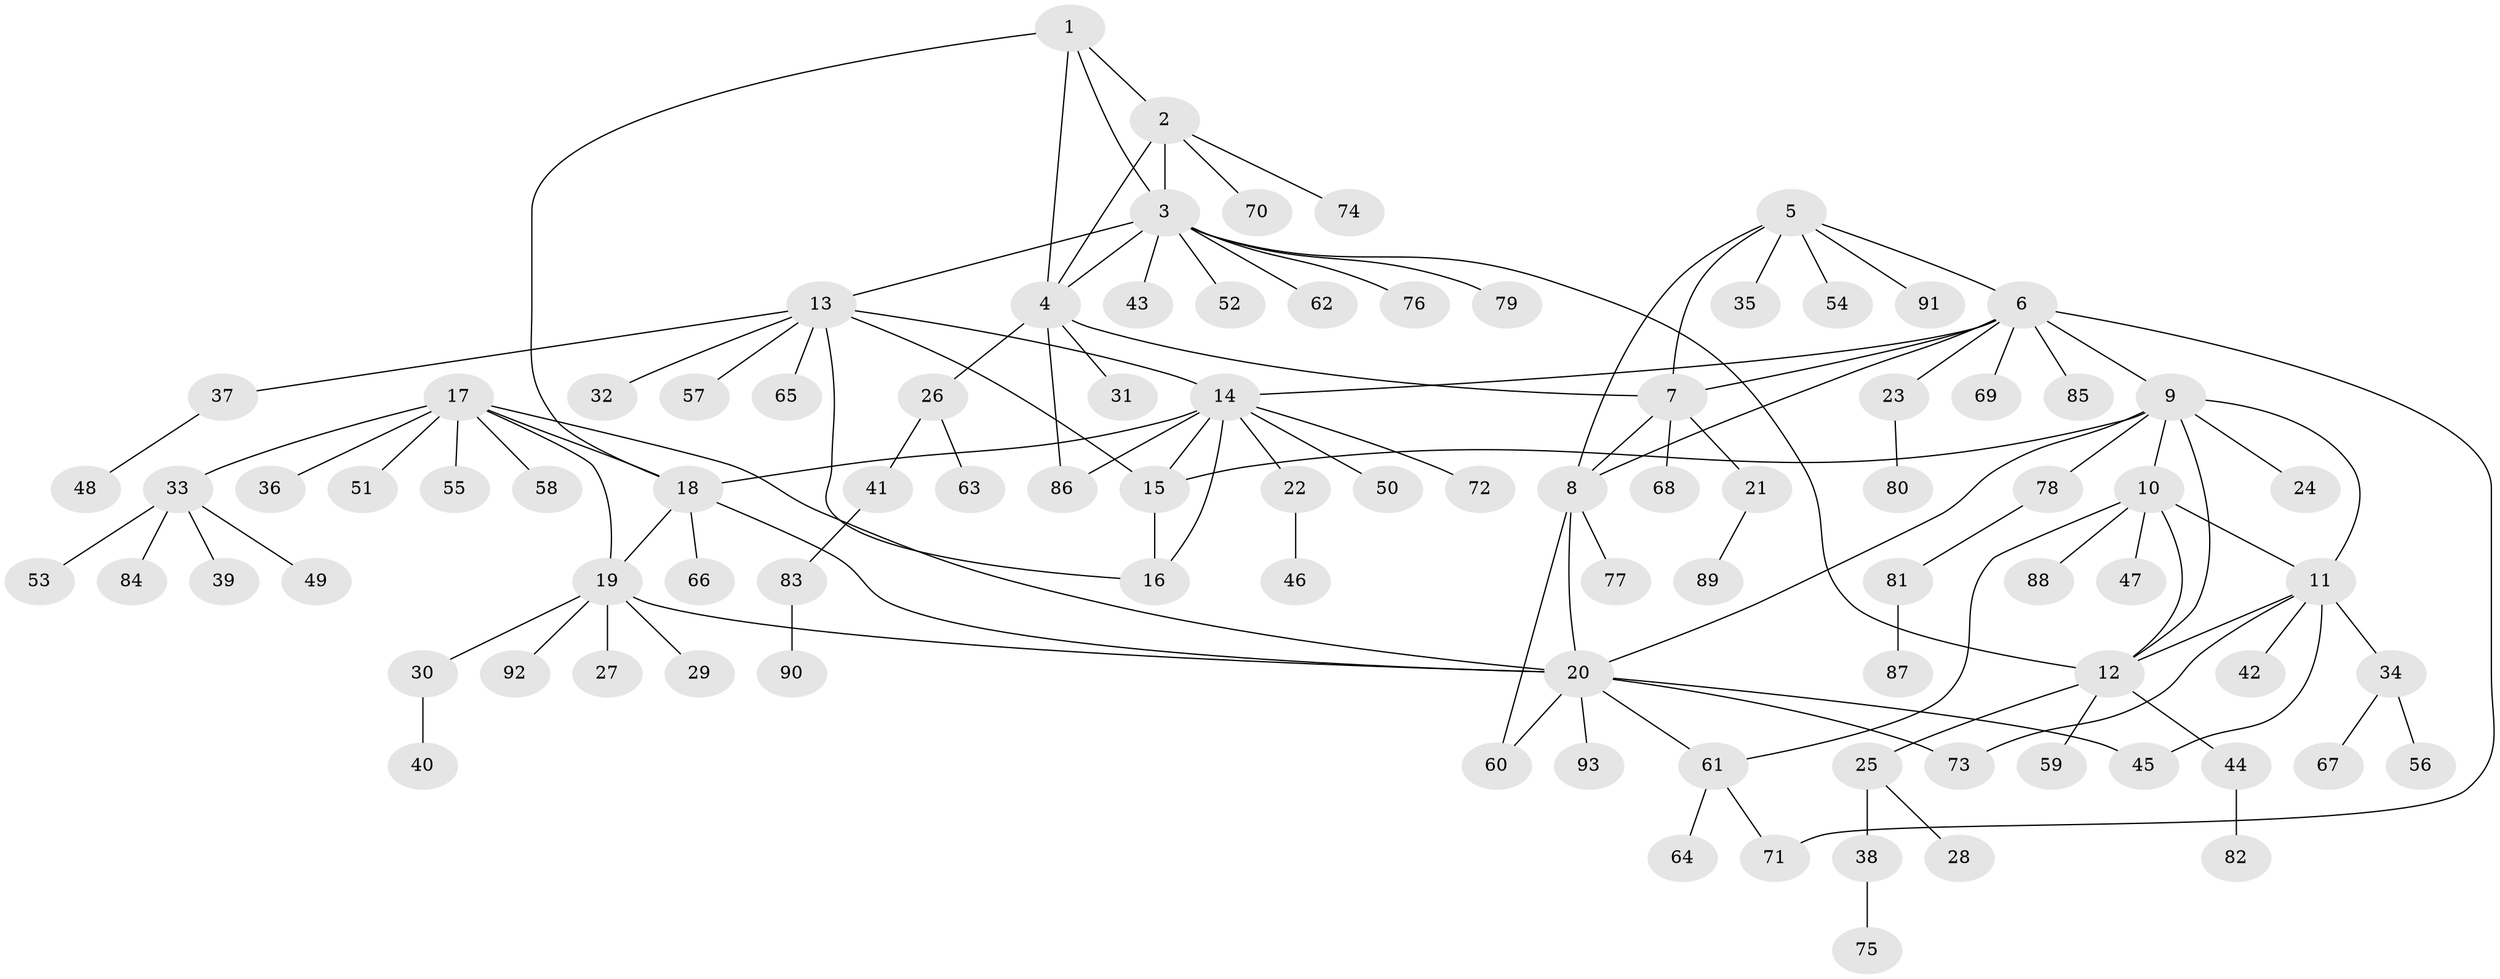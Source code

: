 // Generated by graph-tools (version 1.1) at 2025/02/03/09/25 03:02:44]
// undirected, 93 vertices, 119 edges
graph export_dot {
graph [start="1"]
  node [color=gray90,style=filled];
  1;
  2;
  3;
  4;
  5;
  6;
  7;
  8;
  9;
  10;
  11;
  12;
  13;
  14;
  15;
  16;
  17;
  18;
  19;
  20;
  21;
  22;
  23;
  24;
  25;
  26;
  27;
  28;
  29;
  30;
  31;
  32;
  33;
  34;
  35;
  36;
  37;
  38;
  39;
  40;
  41;
  42;
  43;
  44;
  45;
  46;
  47;
  48;
  49;
  50;
  51;
  52;
  53;
  54;
  55;
  56;
  57;
  58;
  59;
  60;
  61;
  62;
  63;
  64;
  65;
  66;
  67;
  68;
  69;
  70;
  71;
  72;
  73;
  74;
  75;
  76;
  77;
  78;
  79;
  80;
  81;
  82;
  83;
  84;
  85;
  86;
  87;
  88;
  89;
  90;
  91;
  92;
  93;
  1 -- 2;
  1 -- 3;
  1 -- 4;
  1 -- 18;
  2 -- 3;
  2 -- 4;
  2 -- 70;
  2 -- 74;
  3 -- 4;
  3 -- 12;
  3 -- 13;
  3 -- 43;
  3 -- 52;
  3 -- 62;
  3 -- 76;
  3 -- 79;
  4 -- 7;
  4 -- 26;
  4 -- 31;
  4 -- 86;
  5 -- 6;
  5 -- 7;
  5 -- 8;
  5 -- 35;
  5 -- 54;
  5 -- 91;
  6 -- 7;
  6 -- 8;
  6 -- 9;
  6 -- 14;
  6 -- 23;
  6 -- 69;
  6 -- 71;
  6 -- 85;
  7 -- 8;
  7 -- 21;
  7 -- 68;
  8 -- 20;
  8 -- 60;
  8 -- 77;
  9 -- 10;
  9 -- 11;
  9 -- 12;
  9 -- 15;
  9 -- 20;
  9 -- 24;
  9 -- 78;
  10 -- 11;
  10 -- 12;
  10 -- 47;
  10 -- 61;
  10 -- 88;
  11 -- 12;
  11 -- 34;
  11 -- 42;
  11 -- 45;
  11 -- 73;
  12 -- 25;
  12 -- 44;
  12 -- 59;
  13 -- 14;
  13 -- 15;
  13 -- 16;
  13 -- 32;
  13 -- 37;
  13 -- 57;
  13 -- 65;
  14 -- 15;
  14 -- 16;
  14 -- 18;
  14 -- 22;
  14 -- 50;
  14 -- 72;
  14 -- 86;
  15 -- 16;
  17 -- 18;
  17 -- 19;
  17 -- 20;
  17 -- 33;
  17 -- 36;
  17 -- 51;
  17 -- 55;
  17 -- 58;
  18 -- 19;
  18 -- 20;
  18 -- 66;
  19 -- 20;
  19 -- 27;
  19 -- 29;
  19 -- 30;
  19 -- 92;
  20 -- 45;
  20 -- 60;
  20 -- 61;
  20 -- 73;
  20 -- 93;
  21 -- 89;
  22 -- 46;
  23 -- 80;
  25 -- 28;
  25 -- 38;
  26 -- 41;
  26 -- 63;
  30 -- 40;
  33 -- 39;
  33 -- 49;
  33 -- 53;
  33 -- 84;
  34 -- 56;
  34 -- 67;
  37 -- 48;
  38 -- 75;
  41 -- 83;
  44 -- 82;
  61 -- 64;
  61 -- 71;
  78 -- 81;
  81 -- 87;
  83 -- 90;
}
